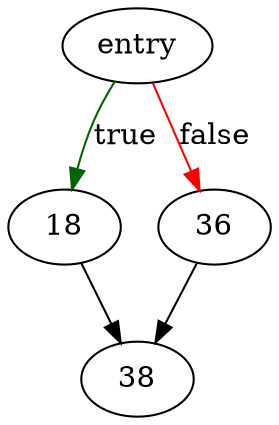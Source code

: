 digraph "strAccumFinishRealloc" {
	// Node definitions.
	1 [label=entry];
	18;
	36;
	38;

	// Edge definitions.
	1 -> 18 [
		color=darkgreen
		label=true
	];
	1 -> 36 [
		color=red
		label=false
	];
	18 -> 38;
	36 -> 38;
}